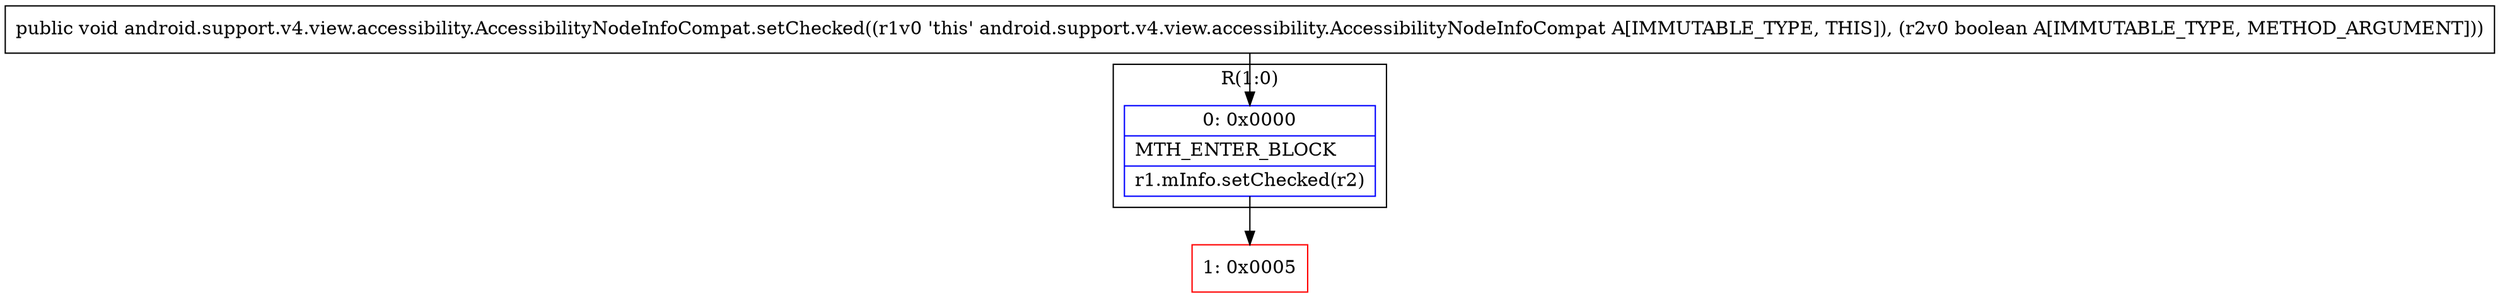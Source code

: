 digraph "CFG forandroid.support.v4.view.accessibility.AccessibilityNodeInfoCompat.setChecked(Z)V" {
subgraph cluster_Region_310720272 {
label = "R(1:0)";
node [shape=record,color=blue];
Node_0 [shape=record,label="{0\:\ 0x0000|MTH_ENTER_BLOCK\l|r1.mInfo.setChecked(r2)\l}"];
}
Node_1 [shape=record,color=red,label="{1\:\ 0x0005}"];
MethodNode[shape=record,label="{public void android.support.v4.view.accessibility.AccessibilityNodeInfoCompat.setChecked((r1v0 'this' android.support.v4.view.accessibility.AccessibilityNodeInfoCompat A[IMMUTABLE_TYPE, THIS]), (r2v0 boolean A[IMMUTABLE_TYPE, METHOD_ARGUMENT])) }"];
MethodNode -> Node_0;
Node_0 -> Node_1;
}

